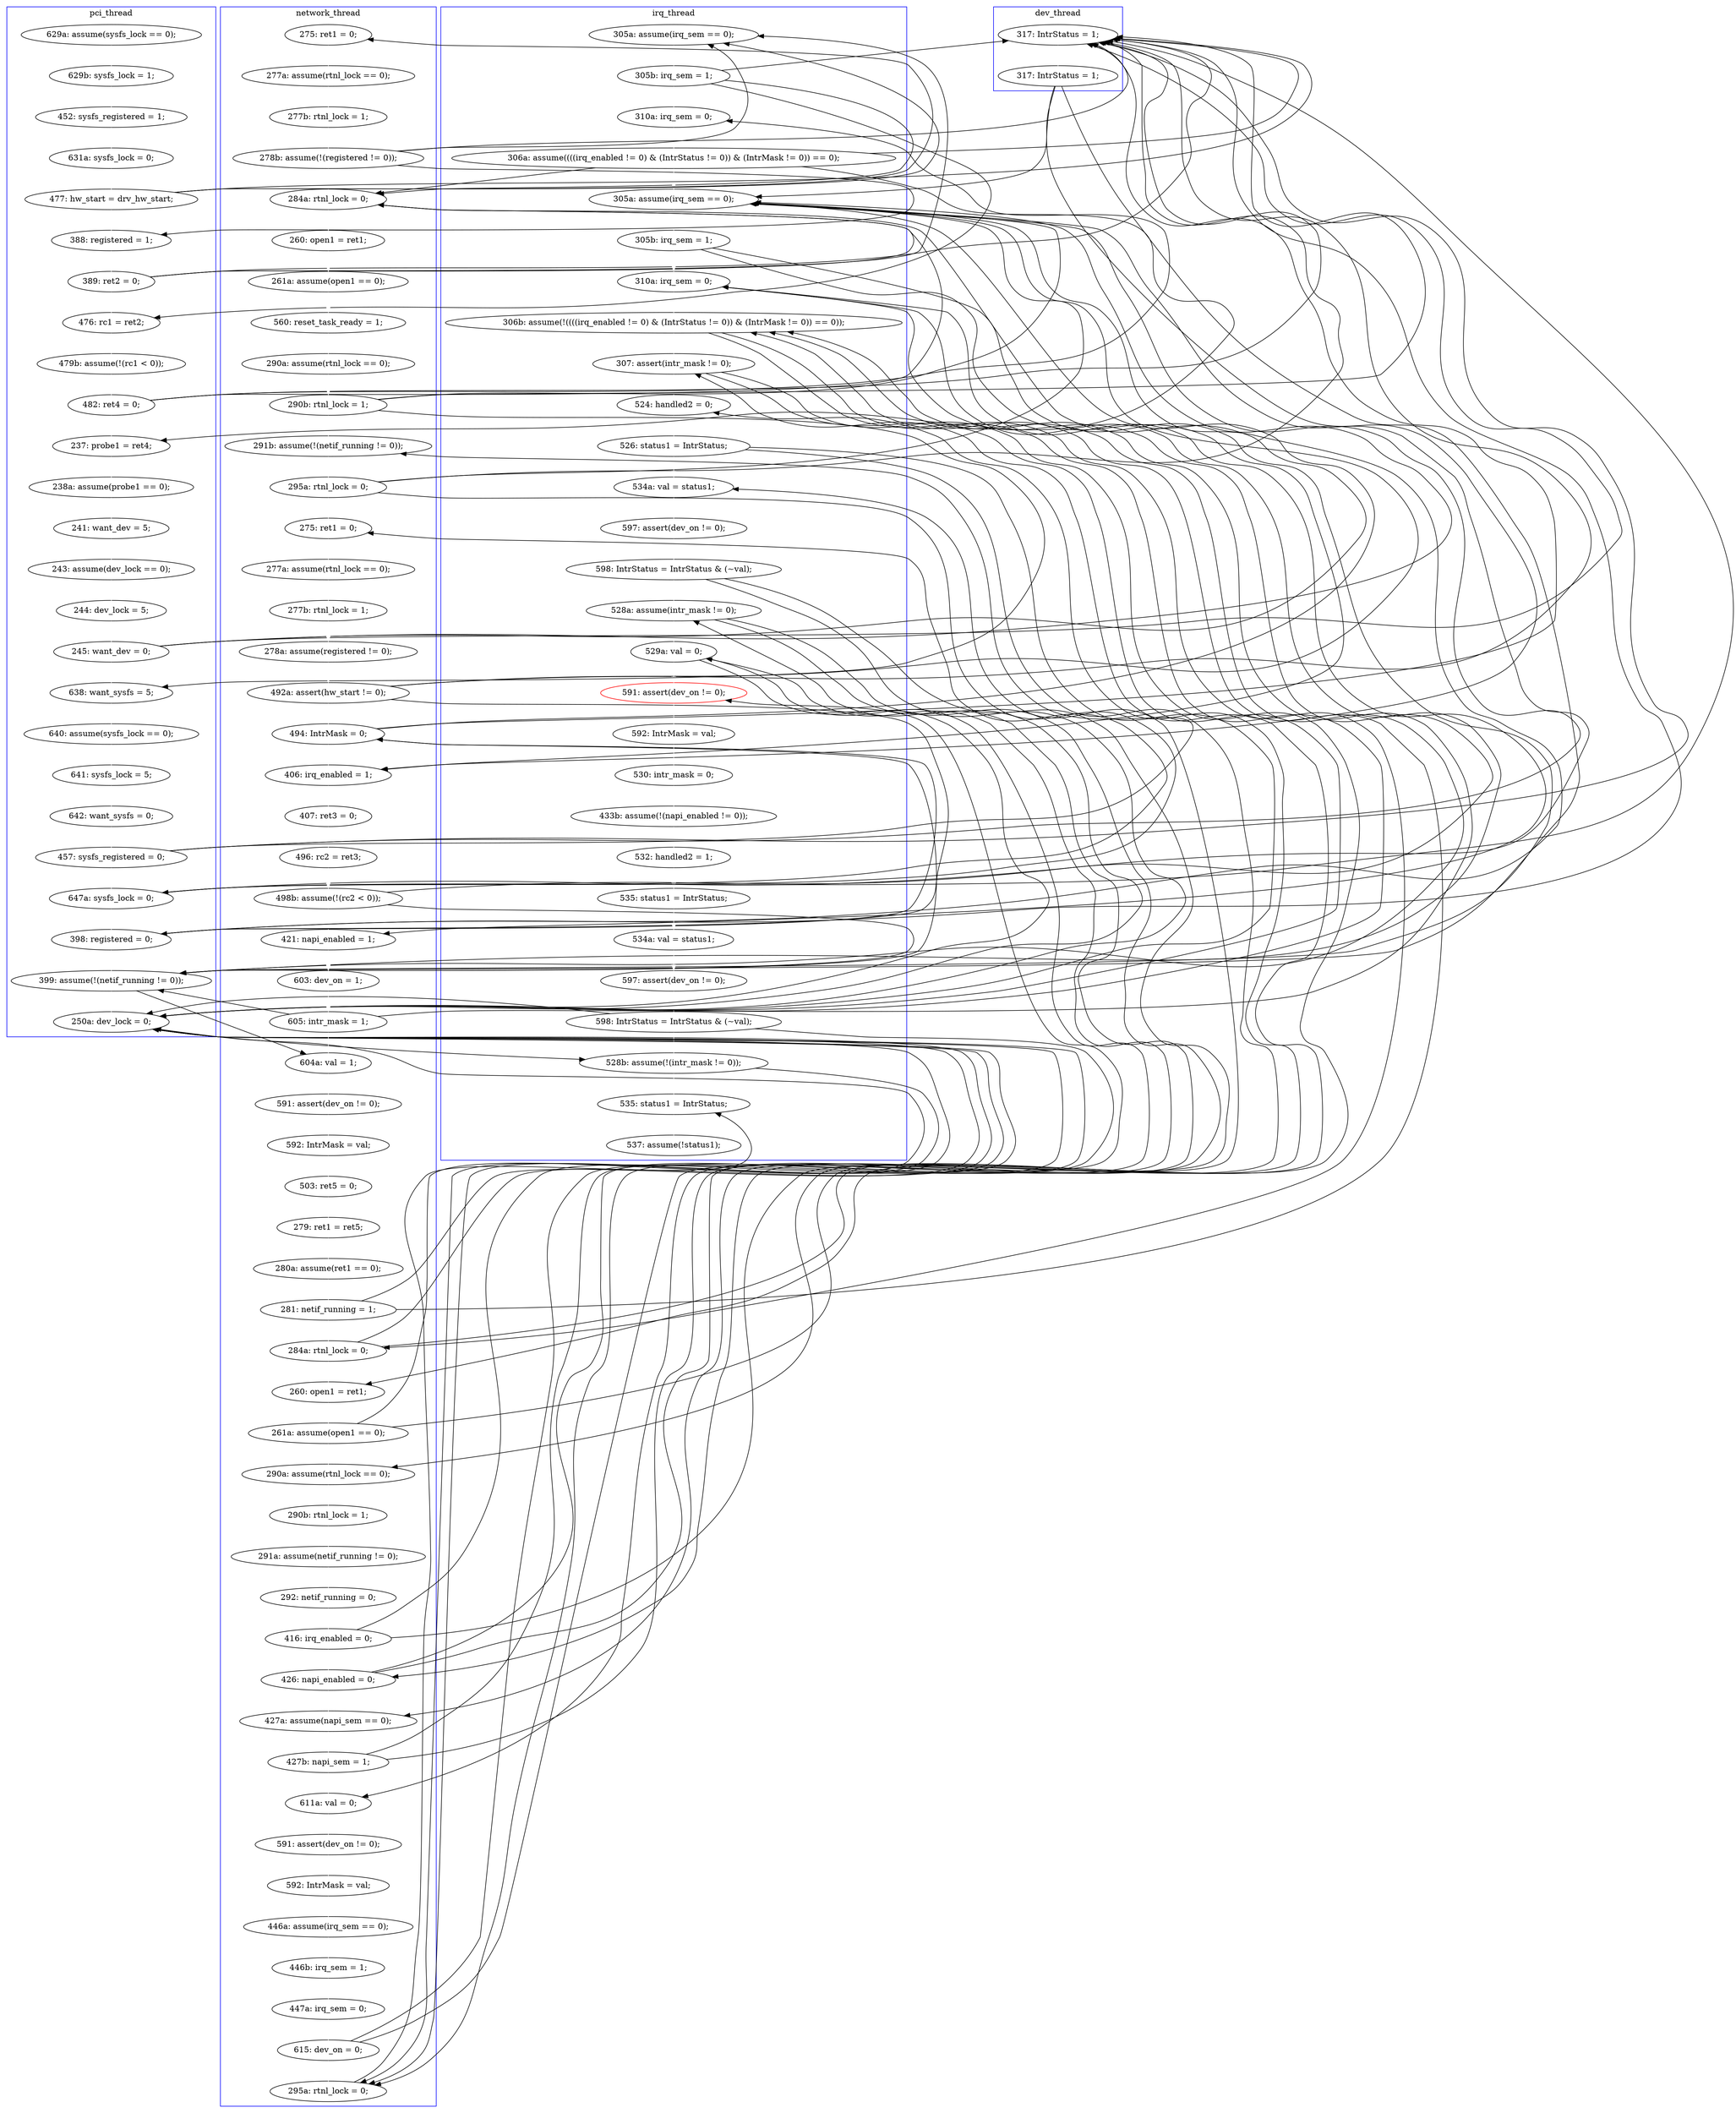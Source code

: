 digraph Counterexample {
	204 -> 205 [color = white, style = solid]
	187 -> 201 [color = white, style = solid]
	181 -> 260 [color = black, style = solid, constraint = false]
	139 -> 142 [color = black, style = solid, constraint = false]
	117 -> 125 [color = white, style = solid]
	180 -> 260 [color = black, style = solid, constraint = false]
	182 -> 184 [color = white, style = solid]
	139 -> 152 [color = white, style = solid]
	157 -> 159 [color = black, style = solid, constraint = false]
	183 -> 193 [color = white, style = solid]
	182 -> 260 [color = black, style = solid, constraint = false]
	210 -> 260 [color = black, style = solid, constraint = false]
	230 -> 231 [color = white, style = solid]
	76 -> 77 [color = white, style = solid]
	144 -> 150 [color = black, style = solid, constraint = false]
	183 -> 184 [color = black, style = solid, constraint = false]
	63 -> 71 [color = white, style = solid]
	257 -> 259 [color = white, style = solid]
	264 -> 269 [color = black, style = solid, constraint = false]
	63 -> 64 [color = black, style = solid, constraint = false]
	135 -> 142 [color = black, style = solid, constraint = false]
	216 -> 217 [color = white, style = solid]
	225 -> 228 [color = black, style = solid, constraint = false]
	56 -> 142 [color = black, style = solid, constraint = false]
	239 -> 260 [color = black, style = solid, constraint = false]
	222 -> 223 [color = white, style = solid]
	220 -> 221 [color = black, style = solid, constraint = false]
	180 -> 182 [color = white, style = solid]
	71 -> 74 [color = white, style = solid]
	138 -> 139 [color = black, style = solid, constraint = false]
	98 -> 116 [color = white, style = solid]
	139 -> 168 [color = black, style = solid, constraint = false]
	117 -> 142 [color = black, style = solid, constraint = false]
	231 -> 235 [color = white, style = solid]
	194 -> 212 [color = white, style = solid]
	51 -> 57 [color = black, style = solid, constraint = false]
	47 -> 48 [color = white, style = solid]
	269 -> 287 [color = black, style = solid, constraint = false]
	151 -> 168 [color = black, style = solid, constraint = false]
	58 -> 59 [color = black, style = solid, constraint = false]
	260 -> 264 [color = black, style = solid, constraint = false]
	49 -> 51 [color = white, style = solid]
	152 -> 153 [color = white, style = solid]
	187 -> 193 [color = black, style = solid, constraint = false]
	51 -> 55 [color = black, style = solid, constraint = false]
	142 -> 144 [color = white, style = solid]
	249 -> 251 [color = white, style = solid]
	98 -> 142 [color = black, style = solid, constraint = false]
	181 -> 183 [color = white, style = solid]
	78 -> 142 [color = black, style = solid, constraint = false]
	245 -> 249 [color = white, style = solid]
	78 -> 101 [color = white, style = solid]
	135 -> 138 [color = black, style = solid, constraint = false]
	51 -> 83 [color = white, style = solid]
	63 -> 83 [color = black, style = solid, constraint = false]
	58 -> 142 [color = black, style = solid, constraint = false]
	113 -> 142 [color = black, style = solid, constraint = false]
	159 -> 162 [color = black, style = solid, constraint = false]
	159 -> 168 [color = black, style = solid, constraint = false]
	167 -> 169 [color = white, style = solid]
	259 -> 269 [color = black, style = solid, constraint = false]
	117 -> 150 [color = black, style = solid, constraint = false]
	239 -> 241 [color = black, style = solid, constraint = false]
	101 -> 102 [color = white, style = solid]
	150 -> 151 [color = white, style = solid]
	87 -> 91 [color = white, style = solid]
	56 -> 83 [color = black, style = solid, constraint = false]
	212 -> 216 [color = white, style = solid]
	57 -> 58 [color = white, style = solid]
	223 -> 225 [color = black, style = solid, constraint = false]
	157 -> 162 [color = white, style = solid]
	264 -> 287 [color = white, style = solid]
	74 -> 75 [color = white, style = solid]
	138 -> 150 [color = black, style = solid, constraint = false]
	118 -> 142 [color = black, style = solid, constraint = false]
	64 -> 67 [color = white, style = solid]
	157 -> 168 [color = black, style = solid, constraint = false]
	168 -> 169 [color = black, style = solid, constraint = false]
	48 -> 49 [color = white, style = solid]
	217 -> 221 [color = white, style = solid]
	113 -> 150 [color = black, style = solid, constraint = false]
	138 -> 168 [color = white, style = solid]
	117 -> 118 [color = black, style = solid, constraint = false]
	194 -> 260 [color = black, style = solid, constraint = false]
	135 -> 139 [color = white, style = solid]
	125 -> 126 [color = white, style = solid]
	138 -> 142 [color = black, style = solid, constraint = false]
	228 -> 230 [color = white, style = solid]
	260 -> 269 [color = black, style = solid, constraint = false]
	179 -> 180 [color = white, style = solid]
	129 -> 135 [color = white, style = solid]
	193 -> 194 [color = white, style = solid]
	221 -> 260 [color = black, style = solid, constraint = false]
	67 -> 150 [color = white, style = solid]
	235 -> 236 [color = white, style = solid]
	135 -> 150 [color = black, style = solid, constraint = false]
	32 -> 34 [color = white, style = solid]
	67 -> 71 [color = black, style = solid, constraint = false]
	63 -> 142 [color = black, style = solid, constraint = false]
	239 -> 269 [color = white, style = solid]
	38 -> 142 [color = black, style = solid, constraint = false]
	175 -> 176 [color = white, style = solid]
	56 -> 59 [color = white, style = solid]
	78 -> 83 [color = black, style = solid, constraint = false]
	139 -> 150 [color = black, style = solid, constraint = false]
	180 -> 181 [color = black, style = solid, constraint = false]
	236 -> 237 [color = white, style = solid]
	62 -> 63 [color = white, style = solid]
	59 -> 62 [color = white, style = solid]
	98 -> 101 [color = black, style = solid, constraint = false]
	194 -> 201 [color = black, style = solid, constraint = false]
	75 -> 76 [color = white, style = solid]
	103 -> 104 [color = white, style = solid]
	98 -> 150 [color = black, style = solid, constraint = false]
	210 -> 212 [color = black, style = solid, constraint = false]
	34 -> 38 [color = white, style = solid]
	176 -> 179 [color = white, style = solid]
	201 -> 202 [color = white, style = solid]
	217 -> 260 [color = black, style = solid, constraint = false]
	183 -> 260 [color = black, style = solid, constraint = false]
	252 -> 255 [color = white, style = solid]
	118 -> 125 [color = black, style = solid, constraint = false]
	38 -> 47 [color = black, style = solid, constraint = false]
	159 -> 181 [color = white, style = solid]
	38 -> 55 [color = white, style = solid]
	205 -> 210 [color = white, style = solid]
	83 -> 84 [color = white, style = solid]
	113 -> 118 [color = white, style = solid]
	221 -> 222 [color = black, style = solid, constraint = false]
	27 -> 28 [color = white, style = solid]
	55 -> 56 [color = white, style = solid]
	167 -> 168 [color = black, style = solid, constraint = false]
	259 -> 264 [color = white, style = solid]
	153 -> 154 [color = white, style = solid]
	166 -> 167 [color = white, style = solid]
	38 -> 57 [color = black, style = solid, constraint = false]
	217 -> 220 [color = black, style = solid, constraint = false]
	210 -> 220 [color = white, style = solid]
	151 -> 152 [color = black, style = solid, constraint = false]
	223 -> 260 [color = black, style = solid, constraint = false]
	144 -> 168 [color = black, style = solid, constraint = false]
	127 -> 129 [color = white, style = solid]
	28 -> 32 [color = white, style = solid]
	151 -> 159 [color = white, style = solid]
	225 -> 241 [color = white, style = solid]
	181 -> 182 [color = black, style = solid, constraint = false]
	104 -> 113 [color = white, style = solid]
	154 -> 157 [color = white, style = solid]
	84 -> 87 [color = white, style = solid]
	223 -> 228 [color = white, style = solid]
	255 -> 257 [color = white, style = solid]
	97 -> 98 [color = white, style = solid]
	184 -> 187 [color = white, style = solid]
	172 -> 175 [color = white, style = solid]
	202 -> 204 [color = white, style = solid]
	171 -> 172 [color = white, style = solid]
	126 -> 127 [color = white, style = solid]
	91 -> 97 [color = white, style = solid]
	182 -> 183 [color = black, style = solid, constraint = false]
	220 -> 222 [color = white, style = solid]
	118 -> 150 [color = black, style = solid, constraint = false]
	169 -> 171 [color = white, style = solid]
	162 -> 166 [color = white, style = solid]
	242 -> 245 [color = white, style = solid]
	168 -> 260 [color = white, style = solid]
	118 -> 138 [color = white, style = solid]
	168 -> 181 [color = black, style = solid, constraint = false]
	241 -> 242 [color = white, style = solid]
	102 -> 103 [color = white, style = solid]
	58 -> 64 [color = white, style = solid]
	251 -> 252 [color = white, style = solid]
	56 -> 57 [color = black, style = solid, constraint = false]
	144 -> 152 [color = black, style = solid, constraint = false]
	220 -> 260 [color = black, style = solid, constraint = false]
	78 -> 150 [color = black, style = solid, constraint = false]
	113 -> 116 [color = black, style = solid, constraint = false]
	77 -> 78 [color = white, style = solid]
	51 -> 142 [color = black, style = solid, constraint = false]
	67 -> 142 [color = black, style = solid, constraint = false]
	67 -> 83 [color = black, style = solid, constraint = false]
	58 -> 83 [color = black, style = solid, constraint = false]
	237 -> 239 [color = white, style = solid]
	167 -> 181 [color = black, style = solid, constraint = false]
	221 -> 225 [color = white, style = solid]
	187 -> 260 [color = black, style = solid, constraint = false]
	225 -> 260 [color = black, style = solid, constraint = false]
	259 -> 260 [color = black, style = solid, constraint = false]
	116 -> 117 [color = white, style = solid]
	287 -> 288 [color = white, style = solid]
	subgraph cluster7 {
		label = dev_thread
		color = blue
		142  [label = "317: IntrStatus = 1;"]
		144  [label = "317: IntrStatus = 1;"]
	}
	subgraph cluster3 {
		label = irq_thread
		color = blue
		58  [label = "305b: irq_sem = 1;"]
		249  [label = "433b: assume(!(napi_enabled != 0));"]
		212  [label = "534a: val = status1;"]
		159  [label = "310a: irq_sem = 0;"]
		257  [label = "597: assert(dev_on != 0);"]
		193  [label = "524: handled2 = 0;"]
		216  [label = "597: assert(dev_on != 0);"]
		183  [label = "307: assert(intr_mask != 0);"]
		242  [label = "592: IntrMask = val;"]
		64  [label = "310a: irq_sem = 0;"]
		264  [label = "528b: assume(!(intr_mask != 0));"]
		245  [label = "530: intr_mask = 0;"]
		241  [label = "591: assert(dev_on != 0);", color = red]
		181  [label = "306b: assume(!((((irq_enabled != 0) & (IntrStatus != 0)) & (IntrMask != 0)) == 0));"]
		194  [label = "526: status1 = IntrStatus;"]
		288  [label = "537: assume(!status1);"]
		221  [label = "528a: assume(intr_mask != 0);"]
		287  [label = "535: status1 = IntrStatus;"]
		150  [label = "305a: assume(irq_sem == 0);"]
		67  [label = "306a: assume((((irq_enabled != 0) & (IntrStatus != 0)) & (IntrMask != 0)) == 0);"]
		151  [label = "305b: irq_sem = 1;"]
		259  [label = "598: IntrStatus = IntrStatus & (~val);"]
		225  [label = "529a: val = 0;"]
		251  [label = "532: handled2 = 1;"]
		217  [label = "598: IntrStatus = IntrStatus & (~val);"]
		252  [label = "535: status1 = IntrStatus;"]
		57  [label = "305a: assume(irq_sem == 0);"]
		255  [label = "534a: val = status1;"]
	}
	subgraph cluster1 {
		label = pci_thread
		color = blue
		55  [label = "388: registered = 1;"]
		113  [label = "457: sysfs_registered = 0;"]
		56  [label = "389: ret2 = 0;"]
		27  [label = "629a: assume(sysfs_lock == 0);"]
		74  [label = "238a: assume(probe1 == 0);"]
		76  [label = "243: assume(dev_lock == 0);"]
		77  [label = "244: dev_lock = 5;"]
		78  [label = "245: want_dev = 0;"]
		32  [label = "452: sysfs_registered = 1;"]
		103  [label = "641: sysfs_lock = 5;"]
		138  [label = "398: registered = 0;"]
		71  [label = "237: probe1 = ret4;"]
		168  [label = "399: assume(!(netif_running != 0));"]
		75  [label = "241: want_dev = 5;"]
		260  [label = "250a: dev_lock = 0;"]
		38  [label = "477: hw_start = drv_hw_start;"]
		62  [label = "479b: assume(!(rc1 < 0));"]
		34  [label = "631a: sysfs_lock = 0;"]
		59  [label = "476: rc1 = ret2;"]
		104  [label = "642: want_sysfs = 0;"]
		63  [label = "482: ret4 = 0;"]
		28  [label = "629b: sysfs_lock = 1;"]
		101  [label = "638: want_sysfs = 5;"]
		102  [label = "640: assume(sysfs_lock == 0);"]
		118  [label = "647a: sysfs_lock = 0;"]
	}
	subgraph cluster2 {
		label = network_thread
		color = blue
		204  [label = "291a: assume(netif_running != 0);"]
		228  [label = "611a: val = 0;"]
		126  [label = "277a: assume(rtnl_lock == 0);"]
		83  [label = "284a: rtnl_lock = 0;"]
		210  [label = "416: irq_enabled = 0;"]
		223  [label = "427b: napi_sem = 1;"]
		91  [label = "560: reset_task_ready = 1;"]
		97  [label = "290a: assume(rtnl_lock == 0);"]
		139  [label = "494: IntrMask = 0;"]
		236  [label = "446b: irq_sem = 1;"]
		153  [label = "407: ret3 = 0;"]
		179  [label = "280a: assume(ret1 == 0);"]
		116  [label = "291b: assume(!(netif_running != 0));"]
		98  [label = "290b: rtnl_lock = 1;"]
		176  [label = "279: ret1 = ret5;"]
		184  [label = "260: open1 = ret1;"]
		235  [label = "446a: assume(irq_sem == 0);"]
		182  [label = "284a: rtnl_lock = 0;"]
		172  [label = "592: IntrMask = val;"]
		269  [label = "295a: rtnl_lock = 0;"]
		239  [label = "615: dev_on = 0;"]
		157  [label = "498b: assume(!(rc2 < 0));"]
		117  [label = "295a: rtnl_lock = 0;"]
		47  [label = "275: ret1 = 0;"]
		166  [label = "603: dev_on = 1;"]
		222  [label = "427a: assume(napi_sem == 0);"]
		162  [label = "421: napi_enabled = 1;"]
		205  [label = "292: netif_running = 0;"]
		202  [label = "290b: rtnl_lock = 1;"]
		48  [label = "277a: assume(rtnl_lock == 0);"]
		152  [label = "406: irq_enabled = 1;"]
		167  [label = "605: intr_mask = 1;"]
		87  [label = "261a: assume(open1 == 0);"]
		230  [label = "591: assert(dev_on != 0);"]
		169  [label = "604a: val = 1;"]
		180  [label = "281: netif_running = 1;"]
		175  [label = "503: ret5 = 0;"]
		201  [label = "290a: assume(rtnl_lock == 0);"]
		127  [label = "277b: rtnl_lock = 1;"]
		84  [label = "260: open1 = ret1;"]
		171  [label = "591: assert(dev_on != 0);"]
		187  [label = "261a: assume(open1 == 0);"]
		129  [label = "278a: assume(registered != 0);"]
		220  [label = "426: napi_enabled = 0;"]
		49  [label = "277b: rtnl_lock = 1;"]
		154  [label = "496: rc2 = ret3;"]
		237  [label = "447a: irq_sem = 0;"]
		51  [label = "278b: assume(!(registered != 0));"]
		231  [label = "592: IntrMask = val;"]
		125  [label = "275: ret1 = 0;"]
		135  [label = "492a: assert(hw_start != 0);"]
	}
}